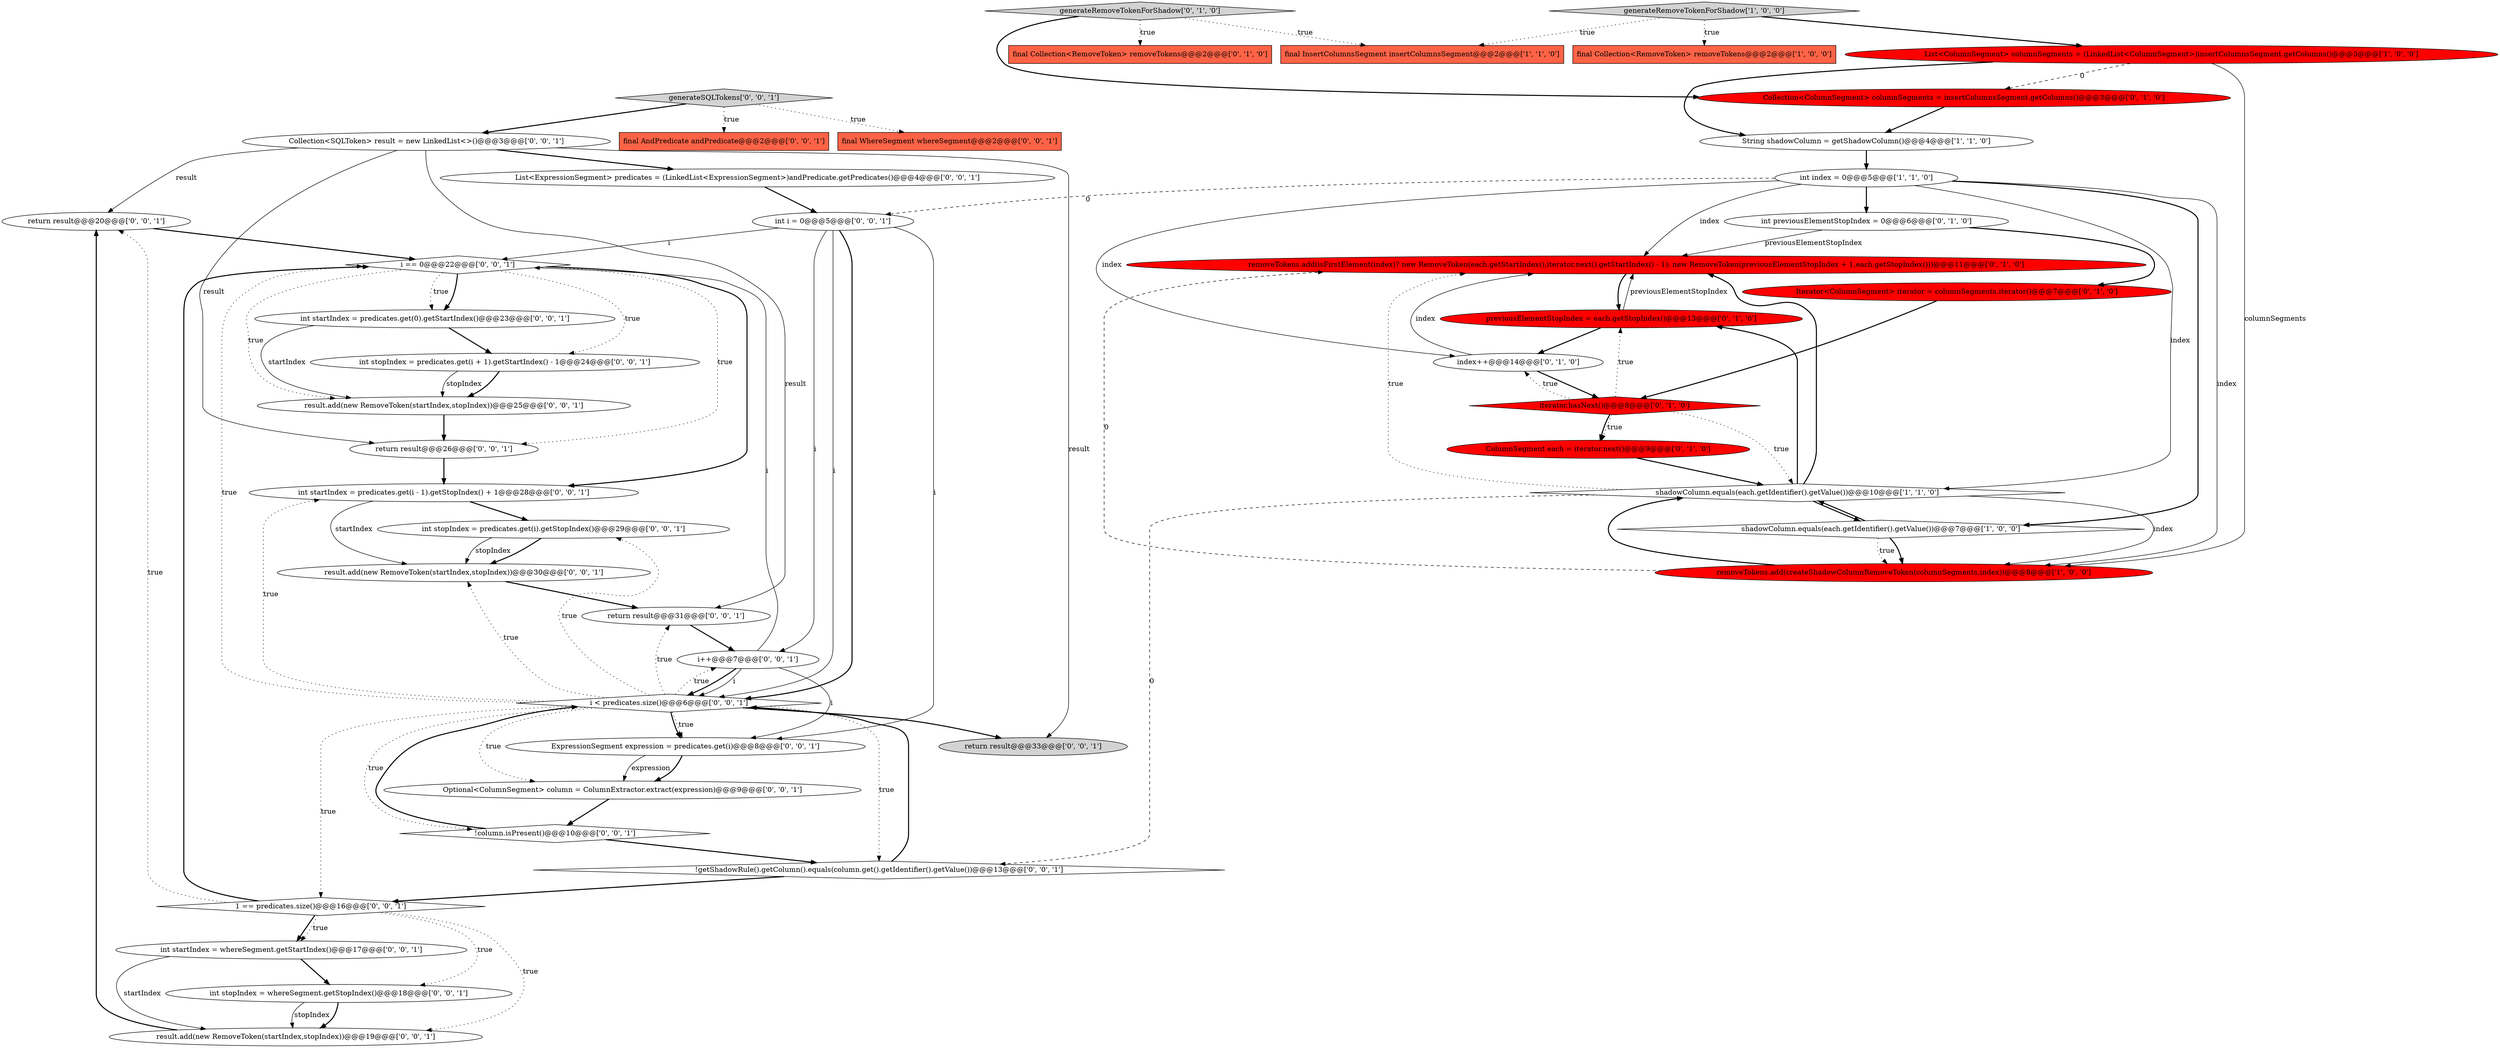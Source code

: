 digraph {
25 [style = filled, label = "final AndPredicate andPredicate@@@2@@@['0', '0', '1']", fillcolor = tomato, shape = box image = "AAA0AAABBB3BBB"];
27 [style = filled, label = "int stopIndex = whereSegment.getStopIndex()@@@18@@@['0', '0', '1']", fillcolor = white, shape = ellipse image = "AAA0AAABBB3BBB"];
22 [style = filled, label = "i < predicates.size()@@@6@@@['0', '0', '1']", fillcolor = white, shape = diamond image = "AAA0AAABBB3BBB"];
45 [style = filled, label = "ExpressionSegment expression = predicates.get(i)@@@8@@@['0', '0', '1']", fillcolor = white, shape = ellipse image = "AAA0AAABBB3BBB"];
40 [style = filled, label = "Collection<SQLToken> result = new LinkedList<>()@@@3@@@['0', '0', '1']", fillcolor = white, shape = ellipse image = "AAA0AAABBB3BBB"];
21 [style = filled, label = "i == 0@@@22@@@['0', '0', '1']", fillcolor = white, shape = diamond image = "AAA0AAABBB3BBB"];
16 [style = filled, label = "removeTokens.add(isFirstElement(index)? new RemoveToken(each.getStartIndex(),iterator.next().getStartIndex() - 1): new RemoveToken(previousElementStopIndex + 1,each.getStopIndex()))@@@11@@@['0', '1', '0']", fillcolor = red, shape = ellipse image = "AAA1AAABBB2BBB"];
14 [style = filled, label = "Collection<ColumnSegment> columnSegments = insertColumnsSegment.getColumns()@@@3@@@['0', '1', '0']", fillcolor = red, shape = ellipse image = "AAA1AAABBB2BBB"];
8 [style = filled, label = "final InsertColumnsSegment insertColumnsSegment@@@2@@@['1', '1', '0']", fillcolor = tomato, shape = box image = "AAA0AAABBB1BBB"];
2 [style = filled, label = "String shadowColumn = getShadowColumn()@@@4@@@['1', '1', '0']", fillcolor = white, shape = ellipse image = "AAA0AAABBB1BBB"];
7 [style = filled, label = "int index = 0@@@5@@@['1', '1', '0']", fillcolor = white, shape = ellipse image = "AAA0AAABBB1BBB"];
29 [style = filled, label = "result.add(new RemoveToken(startIndex,stopIndex))@@@25@@@['0', '0', '1']", fillcolor = white, shape = ellipse image = "AAA0AAABBB3BBB"];
0 [style = filled, label = "final Collection<RemoveToken> removeTokens@@@2@@@['1', '0', '0']", fillcolor = tomato, shape = box image = "AAA0AAABBB1BBB"];
34 [style = filled, label = "int stopIndex = predicates.get(i).getStopIndex()@@@29@@@['0', '0', '1']", fillcolor = white, shape = ellipse image = "AAA0AAABBB3BBB"];
19 [style = filled, label = "!getShadowRule().getColumn().equals(column.get().getIdentifier().getValue())@@@13@@@['0', '0', '1']", fillcolor = white, shape = diamond image = "AAA0AAABBB3BBB"];
32 [style = filled, label = "!column.isPresent()@@@10@@@['0', '0', '1']", fillcolor = white, shape = diamond image = "AAA0AAABBB3BBB"];
38 [style = filled, label = "i++@@@7@@@['0', '0', '1']", fillcolor = white, shape = ellipse image = "AAA0AAABBB3BBB"];
43 [style = filled, label = "return result@@@33@@@['0', '0', '1']", fillcolor = lightgray, shape = ellipse image = "AAA0AAABBB3BBB"];
1 [style = filled, label = "List<ColumnSegment> columnSegments = (LinkedList<ColumnSegment>)insertColumnsSegment.getColumns()@@@3@@@['1', '0', '0']", fillcolor = red, shape = ellipse image = "AAA1AAABBB1BBB"];
28 [style = filled, label = "result.add(new RemoveToken(startIndex,stopIndex))@@@19@@@['0', '0', '1']", fillcolor = white, shape = ellipse image = "AAA0AAABBB3BBB"];
39 [style = filled, label = "Optional<ColumnSegment> column = ColumnExtractor.extract(expression)@@@9@@@['0', '0', '1']", fillcolor = white, shape = ellipse image = "AAA0AAABBB3BBB"];
35 [style = filled, label = "generateSQLTokens['0', '0', '1']", fillcolor = lightgray, shape = diamond image = "AAA0AAABBB3BBB"];
11 [style = filled, label = "int previousElementStopIndex = 0@@@6@@@['0', '1', '0']", fillcolor = white, shape = ellipse image = "AAA0AAABBB2BBB"];
12 [style = filled, label = "iterator.hasNext()@@@8@@@['0', '1', '0']", fillcolor = red, shape = diamond image = "AAA1AAABBB2BBB"];
30 [style = filled, label = "return result@@@20@@@['0', '0', '1']", fillcolor = white, shape = ellipse image = "AAA0AAABBB3BBB"];
18 [style = filled, label = "ColumnSegment each = iterator.next()@@@9@@@['0', '1', '0']", fillcolor = red, shape = ellipse image = "AAA1AAABBB2BBB"];
26 [style = filled, label = "int startIndex = predicates.get(0).getStartIndex()@@@23@@@['0', '0', '1']", fillcolor = white, shape = ellipse image = "AAA0AAABBB3BBB"];
37 [style = filled, label = "final WhereSegment whereSegment@@@2@@@['0', '0', '1']", fillcolor = tomato, shape = box image = "AAA0AAABBB3BBB"];
3 [style = filled, label = "shadowColumn.equals(each.getIdentifier().getValue())@@@7@@@['1', '0', '0']", fillcolor = white, shape = diamond image = "AAA0AAABBB1BBB"];
9 [style = filled, label = "previousElementStopIndex = each.getStopIndex()@@@13@@@['0', '1', '0']", fillcolor = red, shape = ellipse image = "AAA1AAABBB2BBB"];
13 [style = filled, label = "final Collection<RemoveToken> removeTokens@@@2@@@['0', '1', '0']", fillcolor = tomato, shape = box image = "AAA0AAABBB2BBB"];
4 [style = filled, label = "shadowColumn.equals(each.getIdentifier().getValue())@@@10@@@['1', '1', '0']", fillcolor = white, shape = diamond image = "AAA0AAABBB1BBB"];
36 [style = filled, label = "1 == predicates.size()@@@16@@@['0', '0', '1']", fillcolor = white, shape = diamond image = "AAA0AAABBB3BBB"];
20 [style = filled, label = "return result@@@26@@@['0', '0', '1']", fillcolor = white, shape = ellipse image = "AAA0AAABBB3BBB"];
24 [style = filled, label = "int startIndex = predicates.get(i - 1).getStopIndex() + 1@@@28@@@['0', '0', '1']", fillcolor = white, shape = ellipse image = "AAA0AAABBB3BBB"];
10 [style = filled, label = "index++@@@14@@@['0', '1', '0']", fillcolor = white, shape = ellipse image = "AAA0AAABBB2BBB"];
41 [style = filled, label = "List<ExpressionSegment> predicates = (LinkedList<ExpressionSegment>)andPredicate.getPredicates()@@@4@@@['0', '0', '1']", fillcolor = white, shape = ellipse image = "AAA0AAABBB3BBB"];
31 [style = filled, label = "int i = 0@@@5@@@['0', '0', '1']", fillcolor = white, shape = ellipse image = "AAA0AAABBB3BBB"];
44 [style = filled, label = "int startIndex = whereSegment.getStartIndex()@@@17@@@['0', '0', '1']", fillcolor = white, shape = ellipse image = "AAA0AAABBB3BBB"];
15 [style = filled, label = "Iterator<ColumnSegment> iterator = columnSegments.iterator()@@@7@@@['0', '1', '0']", fillcolor = red, shape = ellipse image = "AAA1AAABBB2BBB"];
23 [style = filled, label = "int stopIndex = predicates.get(i + 1).getStartIndex() - 1@@@24@@@['0', '0', '1']", fillcolor = white, shape = ellipse image = "AAA0AAABBB3BBB"];
6 [style = filled, label = "generateRemoveTokenForShadow['1', '0', '0']", fillcolor = lightgray, shape = diamond image = "AAA0AAABBB1BBB"];
17 [style = filled, label = "generateRemoveTokenForShadow['0', '1', '0']", fillcolor = lightgray, shape = diamond image = "AAA0AAABBB2BBB"];
33 [style = filled, label = "return result@@@31@@@['0', '0', '1']", fillcolor = white, shape = ellipse image = "AAA0AAABBB3BBB"];
42 [style = filled, label = "result.add(new RemoveToken(startIndex,stopIndex))@@@30@@@['0', '0', '1']", fillcolor = white, shape = ellipse image = "AAA0AAABBB3BBB"];
5 [style = filled, label = "removeTokens.add(createShadowColumnRemoveToken(columnSegments,index))@@@8@@@['1', '0', '0']", fillcolor = red, shape = ellipse image = "AAA1AAABBB1BBB"];
32->22 [style = bold, label=""];
1->5 [style = solid, label="columnSegments"];
4->5 [style = solid, label="index"];
27->28 [style = bold, label=""];
24->34 [style = bold, label=""];
19->36 [style = bold, label=""];
21->24 [style = bold, label=""];
9->10 [style = bold, label=""];
3->4 [style = bold, label=""];
23->29 [style = bold, label=""];
17->8 [style = dotted, label="true"];
21->26 [style = bold, label=""];
3->5 [style = bold, label=""];
21->26 [style = dotted, label="true"];
22->38 [style = dotted, label="true"];
27->28 [style = solid, label="stopIndex"];
17->14 [style = bold, label=""];
10->12 [style = bold, label=""];
22->42 [style = dotted, label="true"];
21->23 [style = dotted, label="true"];
12->18 [style = bold, label=""];
35->37 [style = dotted, label="true"];
6->0 [style = dotted, label="true"];
31->22 [style = solid, label="i"];
7->4 [style = solid, label="index"];
16->9 [style = bold, label=""];
4->16 [style = bold, label=""];
10->16 [style = solid, label="index"];
23->29 [style = solid, label="stopIndex"];
4->3 [style = bold, label=""];
7->16 [style = solid, label="index"];
7->11 [style = bold, label=""];
22->19 [style = dotted, label="true"];
21->20 [style = dotted, label="true"];
28->30 [style = bold, label=""];
1->14 [style = dashed, label="0"];
36->44 [style = bold, label=""];
21->29 [style = dotted, label="true"];
22->43 [style = bold, label=""];
22->33 [style = dotted, label="true"];
12->18 [style = dotted, label="true"];
34->42 [style = bold, label=""];
22->24 [style = dotted, label="true"];
40->20 [style = solid, label="result"];
11->16 [style = solid, label="previousElementStopIndex"];
35->40 [style = bold, label=""];
29->20 [style = bold, label=""];
45->39 [style = solid, label="expression"];
44->28 [style = solid, label="startIndex"];
3->5 [style = dotted, label="true"];
18->4 [style = bold, label=""];
12->10 [style = dotted, label="true"];
36->44 [style = dotted, label="true"];
38->22 [style = solid, label="i"];
12->4 [style = dotted, label="true"];
15->12 [style = bold, label=""];
22->32 [style = dotted, label="true"];
19->22 [style = bold, label=""];
31->21 [style = solid, label="i"];
35->25 [style = dotted, label="true"];
22->21 [style = dotted, label="true"];
4->9 [style = bold, label=""];
7->31 [style = dashed, label="0"];
22->45 [style = bold, label=""];
31->38 [style = solid, label="i"];
34->42 [style = solid, label="stopIndex"];
32->19 [style = bold, label=""];
24->42 [style = solid, label="startIndex"];
36->28 [style = dotted, label="true"];
9->16 [style = solid, label="previousElementStopIndex"];
5->16 [style = dashed, label="0"];
6->1 [style = bold, label=""];
30->21 [style = bold, label=""];
6->8 [style = dotted, label="true"];
39->32 [style = bold, label=""];
5->4 [style = bold, label=""];
22->36 [style = dotted, label="true"];
4->19 [style = dashed, label="0"];
41->31 [style = bold, label=""];
1->2 [style = bold, label=""];
14->2 [style = bold, label=""];
7->5 [style = solid, label="index"];
36->30 [style = dotted, label="true"];
45->39 [style = bold, label=""];
22->34 [style = dotted, label="true"];
36->27 [style = dotted, label="true"];
31->22 [style = bold, label=""];
7->10 [style = solid, label="index"];
22->39 [style = dotted, label="true"];
42->33 [style = bold, label=""];
22->45 [style = dotted, label="true"];
7->3 [style = bold, label=""];
11->15 [style = bold, label=""];
38->21 [style = solid, label="i"];
40->43 [style = solid, label="result"];
36->21 [style = bold, label=""];
26->23 [style = bold, label=""];
40->41 [style = bold, label=""];
38->45 [style = solid, label="i"];
26->29 [style = solid, label="startIndex"];
33->38 [style = bold, label=""];
4->16 [style = dotted, label="true"];
40->30 [style = solid, label="result"];
40->33 [style = solid, label="result"];
2->7 [style = bold, label=""];
38->22 [style = bold, label=""];
44->27 [style = bold, label=""];
20->24 [style = bold, label=""];
17->13 [style = dotted, label="true"];
31->45 [style = solid, label="i"];
12->9 [style = dotted, label="true"];
}
